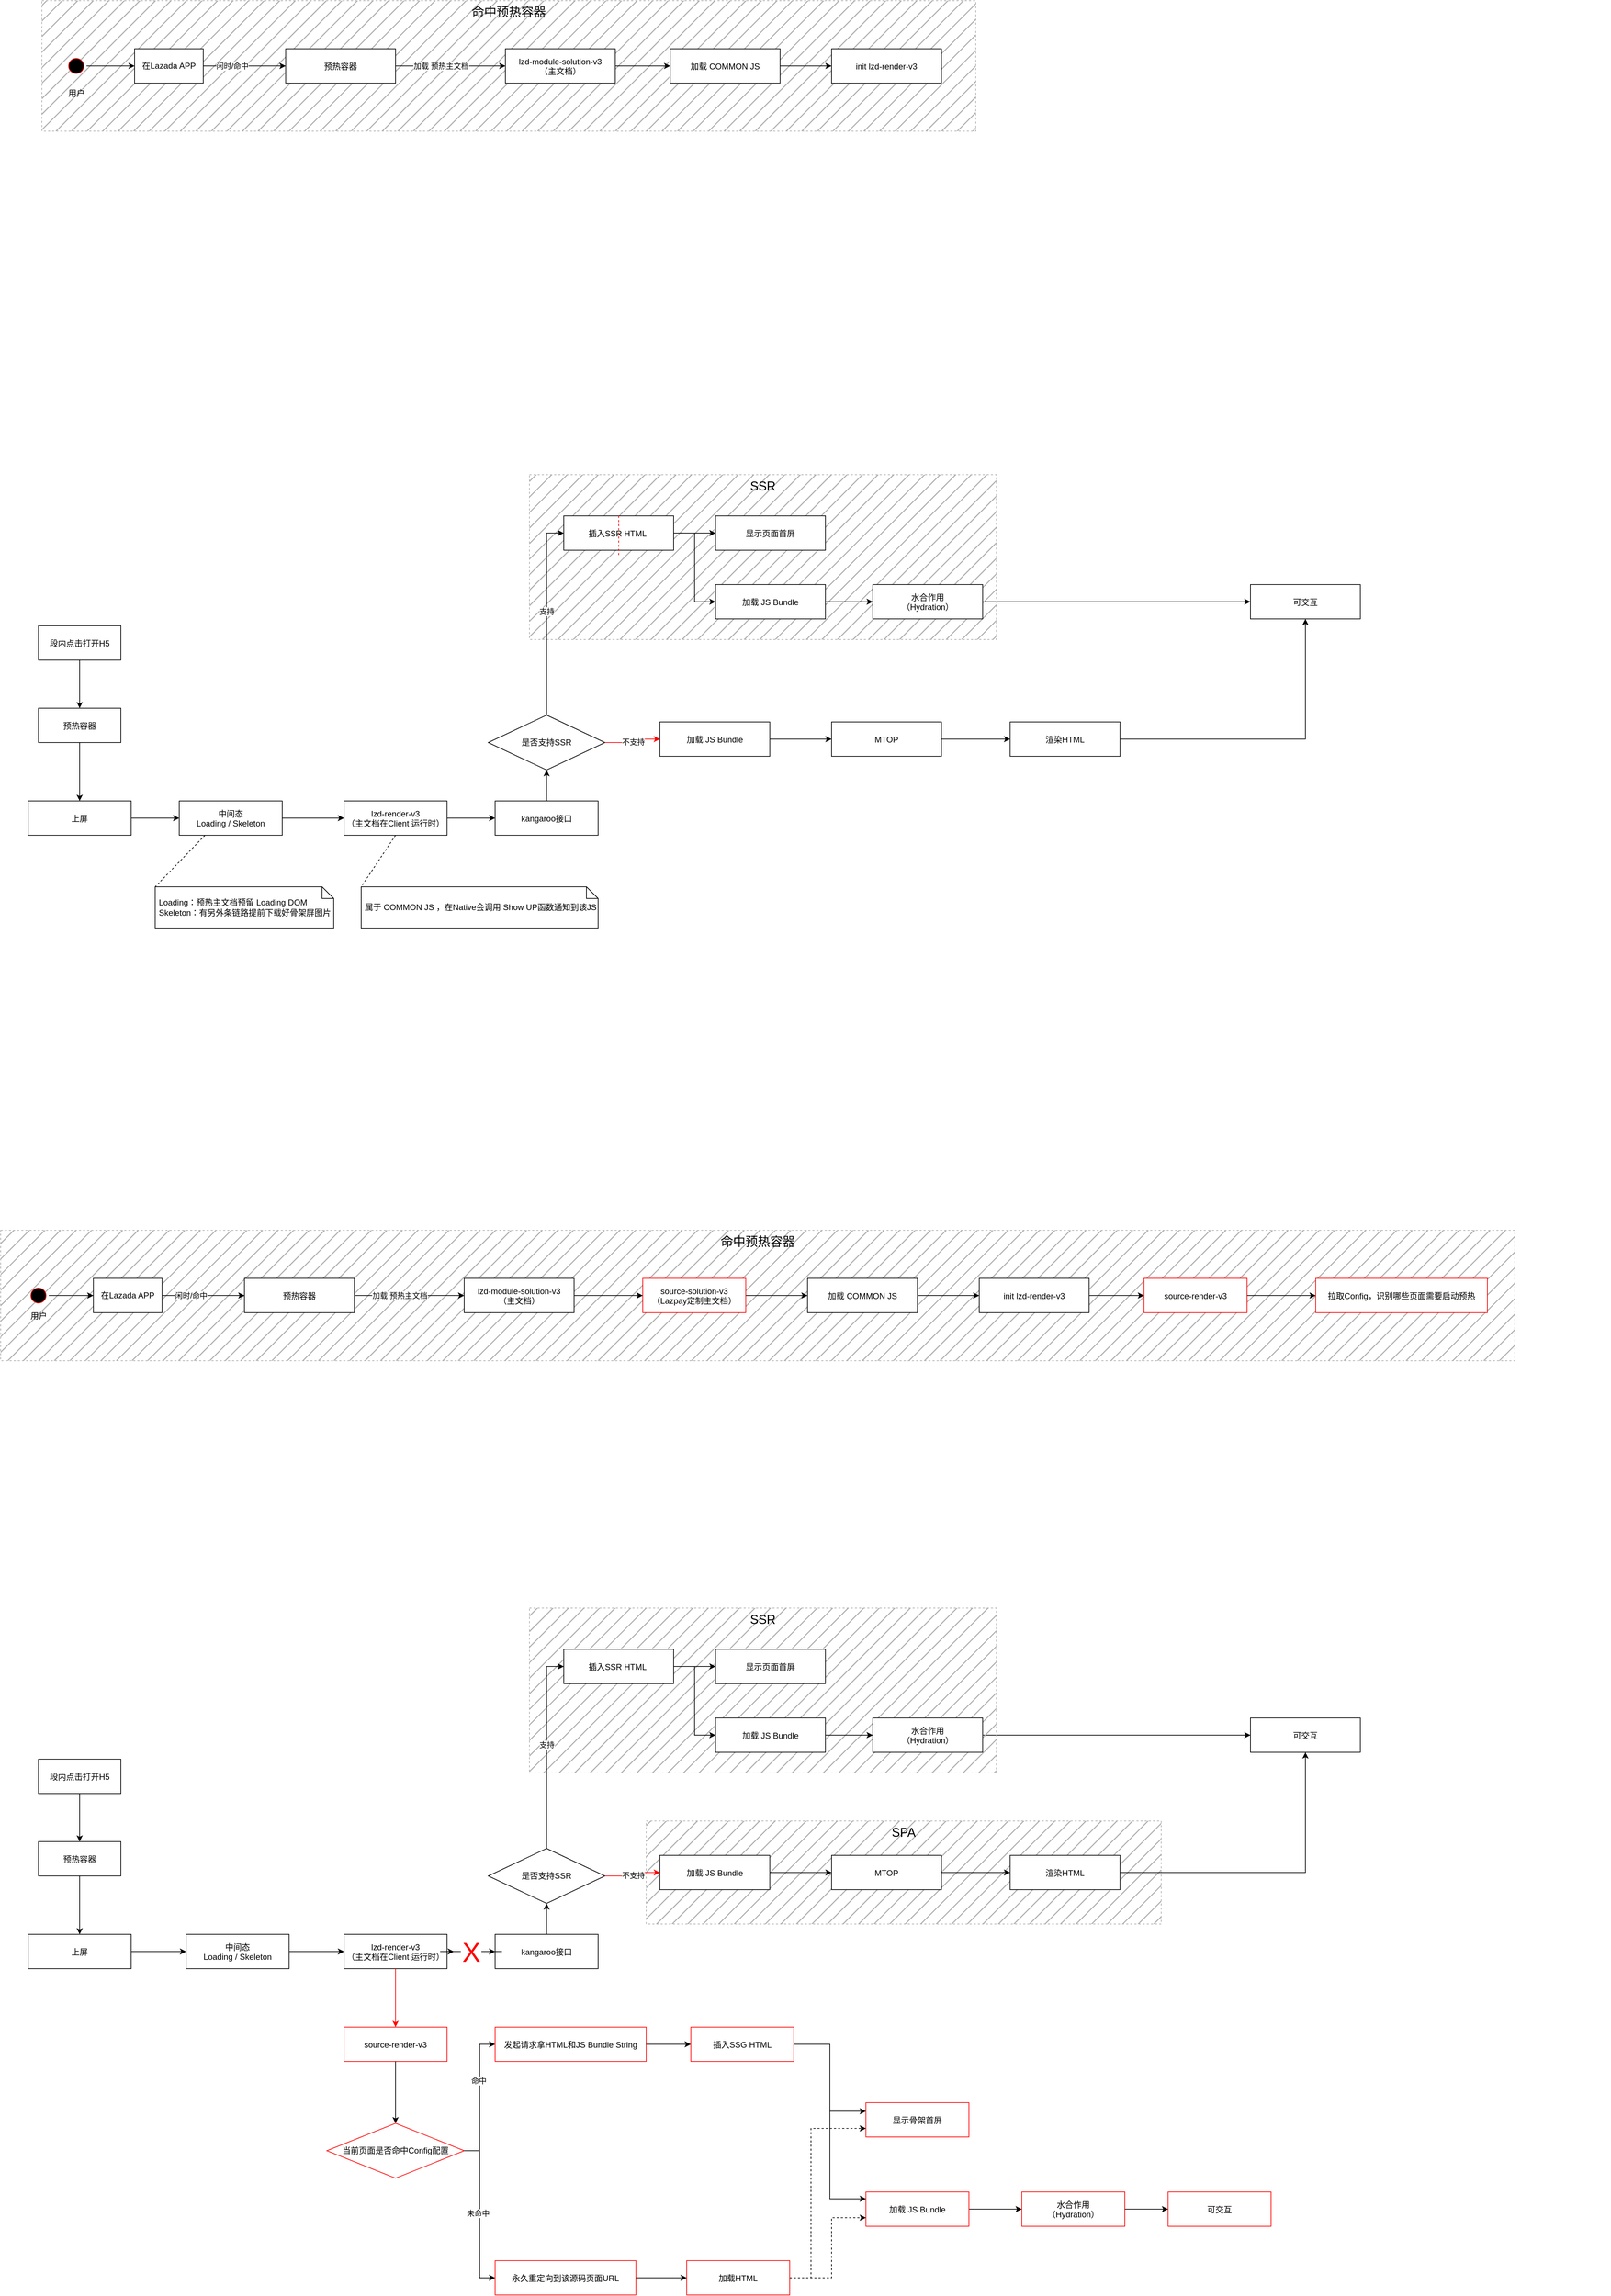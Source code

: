 <mxfile version="22.1.13" type="github">
  <diagram name="第 1 页" id="JUm2Xl7rqo4nJ8CD2gHi">
    <mxGraphModel dx="3217" dy="2494" grid="1" gridSize="10" guides="1" tooltips="1" connect="1" arrows="1" fold="1" page="1" pageScale="1" pageWidth="827" pageHeight="1169" math="0" shadow="0">
      <root>
        <mxCell id="0" />
        <mxCell id="1" parent="0" />
        <mxCell id="JyOi5-ntiIOUUZGGrdAY-184" value="" style="group" vertex="1" connectable="0" parent="1">
          <mxGeometry x="-620" y="-180" width="2304" height="720" as="geometry" />
        </mxCell>
        <mxCell id="JyOi5-ntiIOUUZGGrdAY-145" value="lzd-render-v3&#xa;（主文档在Client 运行时）" style="" vertex="1" parent="JyOi5-ntiIOUUZGGrdAY-184">
          <mxGeometry x="460" y="405" width="150" height="50" as="geometry" />
        </mxCell>
        <mxCell id="JyOi5-ntiIOUUZGGrdAY-147" value="段内点击打开H5" style="" vertex="1" parent="JyOi5-ntiIOUUZGGrdAY-184">
          <mxGeometry x="15" y="150" width="120" height="50" as="geometry" />
        </mxCell>
        <mxCell id="JyOi5-ntiIOUUZGGrdAY-149" value="预热容器" style="" vertex="1" parent="JyOi5-ntiIOUUZGGrdAY-184">
          <mxGeometry x="15" y="270" width="120" height="50" as="geometry" />
        </mxCell>
        <mxCell id="JyOi5-ntiIOUUZGGrdAY-146" style="edgeStyle=orthogonalEdgeStyle;rounded=0;orthogonalLoop=1;jettySize=auto;html=1;entryX=0.5;entryY=0;entryDx=0;entryDy=0;" edge="1" parent="JyOi5-ntiIOUUZGGrdAY-184" source="JyOi5-ntiIOUUZGGrdAY-147" target="JyOi5-ntiIOUUZGGrdAY-149">
          <mxGeometry relative="1" as="geometry" />
        </mxCell>
        <mxCell id="JyOi5-ntiIOUUZGGrdAY-151" value="kangaroo接口" style="" vertex="1" parent="JyOi5-ntiIOUUZGGrdAY-184">
          <mxGeometry x="680" y="405" width="150" height="50" as="geometry" />
        </mxCell>
        <mxCell id="JyOi5-ntiIOUUZGGrdAY-144" style="edgeStyle=orthogonalEdgeStyle;rounded=0;orthogonalLoop=1;jettySize=auto;html=1;entryX=0;entryY=0.5;entryDx=0;entryDy=0;" edge="1" parent="JyOi5-ntiIOUUZGGrdAY-184" source="JyOi5-ntiIOUUZGGrdAY-145" target="JyOi5-ntiIOUUZGGrdAY-151">
          <mxGeometry relative="1" as="geometry" />
        </mxCell>
        <mxCell id="JyOi5-ntiIOUUZGGrdAY-150" style="edgeStyle=orthogonalEdgeStyle;rounded=0;orthogonalLoop=1;jettySize=auto;html=1;entryX=0.5;entryY=1;entryDx=0;entryDy=0;" edge="1" parent="JyOi5-ntiIOUUZGGrdAY-184" source="JyOi5-ntiIOUUZGGrdAY-151">
          <mxGeometry relative="1" as="geometry">
            <mxPoint x="755.0" y="360" as="targetPoint" />
          </mxGeometry>
        </mxCell>
        <mxCell id="JyOi5-ntiIOUUZGGrdAY-158" value="上屏" style="" vertex="1" parent="JyOi5-ntiIOUUZGGrdAY-184">
          <mxGeometry y="405" width="150" height="50" as="geometry" />
        </mxCell>
        <mxCell id="JyOi5-ntiIOUUZGGrdAY-148" style="edgeStyle=orthogonalEdgeStyle;rounded=0;orthogonalLoop=1;jettySize=auto;html=1;entryX=0.5;entryY=0;entryDx=0;entryDy=0;" edge="1" parent="JyOi5-ntiIOUUZGGrdAY-184" source="JyOi5-ntiIOUUZGGrdAY-149" target="JyOi5-ntiIOUUZGGrdAY-158">
          <mxGeometry relative="1" as="geometry" />
        </mxCell>
        <mxCell id="JyOi5-ntiIOUUZGGrdAY-159" value="" style="group" vertex="1" connectable="0" parent="JyOi5-ntiIOUUZGGrdAY-184">
          <mxGeometry x="120" y="290" width="290" height="165" as="geometry" />
        </mxCell>
        <mxCell id="JyOi5-ntiIOUUZGGrdAY-160" value="中间态&#xa;Loading / Skeleton" style="" vertex="1" parent="JyOi5-ntiIOUUZGGrdAY-159">
          <mxGeometry x="100" y="115" width="150" height="50" as="geometry" />
        </mxCell>
        <mxCell id="JyOi5-ntiIOUUZGGrdAY-157" style="edgeStyle=orthogonalEdgeStyle;rounded=0;orthogonalLoop=1;jettySize=auto;html=1;entryX=0;entryY=0.5;entryDx=0;entryDy=0;" edge="1" parent="JyOi5-ntiIOUUZGGrdAY-184" source="JyOi5-ntiIOUUZGGrdAY-158" target="JyOi5-ntiIOUUZGGrdAY-160">
          <mxGeometry relative="1" as="geometry" />
        </mxCell>
        <mxCell id="JyOi5-ntiIOUUZGGrdAY-161" style="edgeStyle=orthogonalEdgeStyle;rounded=0;orthogonalLoop=1;jettySize=auto;html=1;entryX=0;entryY=0.5;entryDx=0;entryDy=0;" edge="1" parent="JyOi5-ntiIOUUZGGrdAY-184" source="JyOi5-ntiIOUUZGGrdAY-160" target="JyOi5-ntiIOUUZGGrdAY-145">
          <mxGeometry relative="1" as="geometry" />
        </mxCell>
        <mxCell id="JyOi5-ntiIOUUZGGrdAY-162" value=" 属于 COMMON JS ，在Native会调用 Show UP函数通知到该JS" style="shape=note;whiteSpace=wrap;size=17;align=left;" vertex="1" parent="JyOi5-ntiIOUUZGGrdAY-184">
          <mxGeometry x="485" y="530" width="345" height="60" as="geometry" />
        </mxCell>
        <mxCell id="JyOi5-ntiIOUUZGGrdAY-163" value="" style="endArrow=none;strokeColor=#000000;endFill=0;rounded=0;dashed=1;exitX=0.5;exitY=1;exitDx=0;exitDy=0;entryX=0;entryY=0;entryDx=0;entryDy=0;entryPerimeter=0;" edge="1" parent="JyOi5-ntiIOUUZGGrdAY-184" source="JyOi5-ntiIOUUZGGrdAY-145" target="JyOi5-ntiIOUUZGGrdAY-162">
          <mxGeometry relative="1" as="geometry">
            <mxPoint x="743" y="150" as="sourcePoint" />
            <mxPoint x="825" y="-80" as="targetPoint" />
          </mxGeometry>
        </mxCell>
        <mxCell id="JyOi5-ntiIOUUZGGrdAY-182" value=" Loading：预热主文档预留 Loading DOM&#xa; Skeleton：有另外条链路提前下载好骨架屏图片" style="shape=note;whiteSpace=wrap;size=17;align=left;" vertex="1" parent="JyOi5-ntiIOUUZGGrdAY-184">
          <mxGeometry x="185" y="530" width="260" height="60" as="geometry" />
        </mxCell>
        <mxCell id="JyOi5-ntiIOUUZGGrdAY-183" value="" style="endArrow=none;strokeColor=#000000;endFill=0;rounded=0;dashed=1;exitX=0.25;exitY=1;exitDx=0;exitDy=0;entryX=0;entryY=0;entryDx=0;entryDy=0;entryPerimeter=0;" edge="1" parent="JyOi5-ntiIOUUZGGrdAY-184" source="JyOi5-ntiIOUUZGGrdAY-160" target="JyOi5-ntiIOUUZGGrdAY-182">
          <mxGeometry relative="1" as="geometry">
            <mxPoint x="266" y="455" as="sourcePoint" />
            <mxPoint x="240" y="530" as="targetPoint" />
          </mxGeometry>
        </mxCell>
        <mxCell id="JyOi5-ntiIOUUZGGrdAY-210" value="" style="group" vertex="1" connectable="0" parent="1">
          <mxGeometry x="-600" y="-940" width="1360" height="190" as="geometry" />
        </mxCell>
        <mxCell id="JyOi5-ntiIOUUZGGrdAY-136" value="&lt;span style=&quot;font-size: 18px;&quot;&gt;命中预热容器&lt;/span&gt;" style="rounded=0;whiteSpace=wrap;html=1;fillColor=#b0b0b0;dashed=1;fillStyle=hatch;verticalAlign=top;strokeColor=#b0b0b0;" vertex="1" parent="JyOi5-ntiIOUUZGGrdAY-210">
          <mxGeometry width="1360" height="190" as="geometry" />
        </mxCell>
        <mxCell id="JyOi5-ntiIOUUZGGrdAY-78" value="在Lazada APP" style="shape=note;whiteSpace=wrap;size=0;" vertex="1" parent="JyOi5-ntiIOUUZGGrdAY-210">
          <mxGeometry x="135" y="70" width="100" height="50" as="geometry" />
        </mxCell>
        <mxCell id="JyOi5-ntiIOUUZGGrdAY-59" value="lzd-module-solution-v3&#xa;（主文档）" style="" vertex="1" parent="JyOi5-ntiIOUUZGGrdAY-210">
          <mxGeometry x="675" y="70" width="160" height="50" as="geometry" />
        </mxCell>
        <mxCell id="JyOi5-ntiIOUUZGGrdAY-86" value="预热容器" style="" vertex="1" parent="JyOi5-ntiIOUUZGGrdAY-210">
          <mxGeometry x="355" y="70" width="160" height="50" as="geometry" />
        </mxCell>
        <mxCell id="JyOi5-ntiIOUUZGGrdAY-138" value="" style="group" vertex="1" connectable="0" parent="JyOi5-ntiIOUUZGGrdAY-210">
          <mxGeometry x="25" y="80" width="50" height="70" as="geometry" />
        </mxCell>
        <mxCell id="JyOi5-ntiIOUUZGGrdAY-61" value="s" style="ellipse;shape=startState;fillColor=#000000;strokeColor=#ff0000;" vertex="1" parent="JyOi5-ntiIOUUZGGrdAY-138">
          <mxGeometry x="10" width="30" height="30" as="geometry" />
        </mxCell>
        <mxCell id="JyOi5-ntiIOUUZGGrdAY-137" value="用户" style="text;html=1;align=center;verticalAlign=middle;resizable=0;points=[];autosize=1;strokeColor=none;fillColor=none;" vertex="1" parent="JyOi5-ntiIOUUZGGrdAY-138">
          <mxGeometry y="40" width="50" height="30" as="geometry" />
        </mxCell>
        <mxCell id="JyOi5-ntiIOUUZGGrdAY-88" value="加载 COMMON JS" style="" vertex="1" parent="JyOi5-ntiIOUUZGGrdAY-210">
          <mxGeometry x="915" y="70" width="160" height="50" as="geometry" />
        </mxCell>
        <mxCell id="JyOi5-ntiIOUUZGGrdAY-208" value="init lzd-render-v3" style="" vertex="1" parent="JyOi5-ntiIOUUZGGrdAY-210">
          <mxGeometry x="1150" y="70" width="160" height="50" as="geometry" />
        </mxCell>
        <mxCell id="JyOi5-ntiIOUUZGGrdAY-82" style="edgeStyle=orthogonalEdgeStyle;rounded=0;orthogonalLoop=1;jettySize=auto;html=1;entryX=0;entryY=0.5;entryDx=0;entryDy=0;" edge="1" parent="JyOi5-ntiIOUUZGGrdAY-210" source="JyOi5-ntiIOUUZGGrdAY-78" target="JyOi5-ntiIOUUZGGrdAY-86">
          <mxGeometry relative="1" as="geometry">
            <mxPoint x="-845" y="-675" as="targetPoint" />
          </mxGeometry>
        </mxCell>
        <mxCell id="JyOi5-ntiIOUUZGGrdAY-87" value="闲时/命中" style="edgeLabel;html=1;align=center;verticalAlign=middle;resizable=0;points=[];" vertex="1" connectable="0" parent="JyOi5-ntiIOUUZGGrdAY-82">
          <mxGeometry x="-0.3" y="4" relative="1" as="geometry">
            <mxPoint y="4" as="offset" />
          </mxGeometry>
        </mxCell>
        <mxCell id="JyOi5-ntiIOUUZGGrdAY-84" style="edgeStyle=orthogonalEdgeStyle;rounded=0;orthogonalLoop=1;jettySize=auto;html=1;entryX=0;entryY=0.5;entryDx=0;entryDy=0;exitX=1;exitY=0.5;exitDx=0;exitDy=0;" edge="1" parent="JyOi5-ntiIOUUZGGrdAY-210" source="JyOi5-ntiIOUUZGGrdAY-86" target="JyOi5-ntiIOUUZGGrdAY-59">
          <mxGeometry relative="1" as="geometry">
            <mxPoint x="-695" y="-675" as="sourcePoint" />
          </mxGeometry>
        </mxCell>
        <mxCell id="JyOi5-ntiIOUUZGGrdAY-85" value="加载 预热主文档" style="edgeLabel;html=1;align=center;verticalAlign=middle;resizable=0;points=[];" vertex="1" connectable="0" parent="JyOi5-ntiIOUUZGGrdAY-84">
          <mxGeometry x="-0.175" relative="1" as="geometry">
            <mxPoint as="offset" />
          </mxGeometry>
        </mxCell>
        <mxCell id="JyOi5-ntiIOUUZGGrdAY-81" style="edgeStyle=orthogonalEdgeStyle;rounded=0;orthogonalLoop=1;jettySize=auto;html=1;entryX=0;entryY=0.5;entryDx=0;entryDy=0;entryPerimeter=0;" edge="1" parent="JyOi5-ntiIOUUZGGrdAY-210" source="JyOi5-ntiIOUUZGGrdAY-61" target="JyOi5-ntiIOUUZGGrdAY-78">
          <mxGeometry relative="1" as="geometry" />
        </mxCell>
        <mxCell id="JyOi5-ntiIOUUZGGrdAY-89" style="edgeStyle=orthogonalEdgeStyle;rounded=0;orthogonalLoop=1;jettySize=auto;html=1;" edge="1" parent="JyOi5-ntiIOUUZGGrdAY-210" source="JyOi5-ntiIOUUZGGrdAY-59" target="JyOi5-ntiIOUUZGGrdAY-88">
          <mxGeometry relative="1" as="geometry" />
        </mxCell>
        <mxCell id="JyOi5-ntiIOUUZGGrdAY-209" style="edgeStyle=orthogonalEdgeStyle;rounded=0;orthogonalLoop=1;jettySize=auto;html=1;entryX=0;entryY=0.5;entryDx=0;entryDy=0;" edge="1" parent="JyOi5-ntiIOUUZGGrdAY-210" source="JyOi5-ntiIOUUZGGrdAY-88" target="JyOi5-ntiIOUUZGGrdAY-208">
          <mxGeometry relative="1" as="geometry" />
        </mxCell>
        <mxCell id="JyOi5-ntiIOUUZGGrdAY-270" value="" style="group" vertex="1" connectable="0" parent="1">
          <mxGeometry x="50" y="-250" width="1270" height="430" as="geometry" />
        </mxCell>
        <mxCell id="JyOi5-ntiIOUUZGGrdAY-271" value="是否支持SSR" style="rhombus;whiteSpace=wrap;html=1;" vertex="1" parent="JyOi5-ntiIOUUZGGrdAY-270">
          <mxGeometry y="350" width="170" height="80" as="geometry" />
        </mxCell>
        <mxCell id="JyOi5-ntiIOUUZGGrdAY-272" value="可交互" style="" vertex="1" parent="JyOi5-ntiIOUUZGGrdAY-270">
          <mxGeometry x="1110" y="160" width="160" height="50" as="geometry" />
        </mxCell>
        <mxCell id="JyOi5-ntiIOUUZGGrdAY-273" style="edgeStyle=orthogonalEdgeStyle;rounded=0;orthogonalLoop=1;jettySize=auto;html=1;entryX=0;entryY=0.5;entryDx=0;entryDy=0;" edge="1" parent="JyOi5-ntiIOUUZGGrdAY-270" source="JyOi5-ntiIOUUZGGrdAY-287" target="JyOi5-ntiIOUUZGGrdAY-272">
          <mxGeometry relative="1" as="geometry" />
        </mxCell>
        <mxCell id="JyOi5-ntiIOUUZGGrdAY-274" value="加载 JS Bundle" style="" vertex="1" parent="JyOi5-ntiIOUUZGGrdAY-270">
          <mxGeometry x="250" y="360" width="160" height="50" as="geometry" />
        </mxCell>
        <mxCell id="JyOi5-ntiIOUUZGGrdAY-275" style="edgeStyle=orthogonalEdgeStyle;rounded=0;orthogonalLoop=1;jettySize=auto;html=1;entryX=0;entryY=0.5;entryDx=0;entryDy=0;strokeColor=#ff0000;" edge="1" parent="JyOi5-ntiIOUUZGGrdAY-270" source="JyOi5-ntiIOUUZGGrdAY-271" target="JyOi5-ntiIOUUZGGrdAY-274">
          <mxGeometry relative="1" as="geometry" />
        </mxCell>
        <mxCell id="JyOi5-ntiIOUUZGGrdAY-276" value="不支持" style="edgeLabel;html=1;align=center;verticalAlign=middle;resizable=0;points=[];" vertex="1" connectable="0" parent="JyOi5-ntiIOUUZGGrdAY-275">
          <mxGeometry x="-0.006" y="-1" relative="1" as="geometry">
            <mxPoint y="1" as="offset" />
          </mxGeometry>
        </mxCell>
        <mxCell id="JyOi5-ntiIOUUZGGrdAY-277" value="MTOP" style="" vertex="1" parent="JyOi5-ntiIOUUZGGrdAY-270">
          <mxGeometry x="500" y="360" width="160" height="50" as="geometry" />
        </mxCell>
        <mxCell id="JyOi5-ntiIOUUZGGrdAY-278" style="edgeStyle=orthogonalEdgeStyle;rounded=0;orthogonalLoop=1;jettySize=auto;html=1;entryX=0.5;entryY=1;entryDx=0;entryDy=0;" edge="1" parent="JyOi5-ntiIOUUZGGrdAY-270" source="JyOi5-ntiIOUUZGGrdAY-279" target="JyOi5-ntiIOUUZGGrdAY-272">
          <mxGeometry relative="1" as="geometry" />
        </mxCell>
        <mxCell id="JyOi5-ntiIOUUZGGrdAY-279" value="渲染HTML" style="" vertex="1" parent="JyOi5-ntiIOUUZGGrdAY-270">
          <mxGeometry x="760" y="360" width="160" height="50" as="geometry" />
        </mxCell>
        <mxCell id="JyOi5-ntiIOUUZGGrdAY-280" style="edgeStyle=orthogonalEdgeStyle;rounded=0;orthogonalLoop=1;jettySize=auto;html=1;entryX=0;entryY=0.5;entryDx=0;entryDy=0;" edge="1" parent="JyOi5-ntiIOUUZGGrdAY-270" source="JyOi5-ntiIOUUZGGrdAY-274" target="JyOi5-ntiIOUUZGGrdAY-277">
          <mxGeometry relative="1" as="geometry" />
        </mxCell>
        <mxCell id="JyOi5-ntiIOUUZGGrdAY-281" style="edgeStyle=orthogonalEdgeStyle;rounded=0;orthogonalLoop=1;jettySize=auto;html=1;" edge="1" parent="JyOi5-ntiIOUUZGGrdAY-270" source="JyOi5-ntiIOUUZGGrdAY-277" target="JyOi5-ntiIOUUZGGrdAY-279">
          <mxGeometry relative="1" as="geometry" />
        </mxCell>
        <mxCell id="JyOi5-ntiIOUUZGGrdAY-282" value="&lt;font style=&quot;font-size: 18px;&quot;&gt;SSR&lt;/font&gt;" style="rounded=0;whiteSpace=wrap;html=1;fillColor=#b0b0b0;dashed=1;fillStyle=hatch;verticalAlign=top;strokeColor=#b0b0b0;" vertex="1" parent="JyOi5-ntiIOUUZGGrdAY-270">
          <mxGeometry x="60" width="680" height="240" as="geometry" />
        </mxCell>
        <mxCell id="JyOi5-ntiIOUUZGGrdAY-283" value="插入SSR HTML " style="" vertex="1" parent="JyOi5-ntiIOUUZGGrdAY-270">
          <mxGeometry x="110" y="60" width="160" height="50" as="geometry" />
        </mxCell>
        <mxCell id="JyOi5-ntiIOUUZGGrdAY-284" style="edgeStyle=orthogonalEdgeStyle;rounded=0;orthogonalLoop=1;jettySize=auto;html=1;entryX=0;entryY=0.5;entryDx=0;entryDy=0;" edge="1" parent="JyOi5-ntiIOUUZGGrdAY-270" source="JyOi5-ntiIOUUZGGrdAY-271" target="JyOi5-ntiIOUUZGGrdAY-283">
          <mxGeometry relative="1" as="geometry" />
        </mxCell>
        <mxCell id="JyOi5-ntiIOUUZGGrdAY-285" value="支持" style="edgeLabel;html=1;align=center;verticalAlign=middle;resizable=0;points=[];" vertex="1" connectable="0" parent="JyOi5-ntiIOUUZGGrdAY-284">
          <mxGeometry x="0.047" relative="1" as="geometry">
            <mxPoint y="1" as="offset" />
          </mxGeometry>
        </mxCell>
        <mxCell id="JyOi5-ntiIOUUZGGrdAY-286" value="加载 JS Bundle" style="" vertex="1" parent="JyOi5-ntiIOUUZGGrdAY-270">
          <mxGeometry x="331" y="160" width="160" height="50" as="geometry" />
        </mxCell>
        <mxCell id="JyOi5-ntiIOUUZGGrdAY-287" value="水合作用&#xa;（Hydration）" style="" vertex="1" parent="JyOi5-ntiIOUUZGGrdAY-270">
          <mxGeometry x="560" y="160" width="160" height="50" as="geometry" />
        </mxCell>
        <mxCell id="JyOi5-ntiIOUUZGGrdAY-288" style="edgeStyle=orthogonalEdgeStyle;rounded=0;orthogonalLoop=1;jettySize=auto;html=1;entryX=0;entryY=0.5;entryDx=0;entryDy=0;" edge="1" parent="JyOi5-ntiIOUUZGGrdAY-270" source="JyOi5-ntiIOUUZGGrdAY-283" target="JyOi5-ntiIOUUZGGrdAY-286">
          <mxGeometry relative="1" as="geometry" />
        </mxCell>
        <mxCell id="JyOi5-ntiIOUUZGGrdAY-289" value="" style="endArrow=none;strokeColor=#FF0000;endFill=0;rounded=0;dashed=1;exitX=0.5;exitY=0;exitDx=0;exitDy=0;entryX=0.5;entryY=1;entryDx=0;entryDy=0;entryPerimeter=0;" edge="1" parent="JyOi5-ntiIOUUZGGrdAY-270" source="JyOi5-ntiIOUUZGGrdAY-283">
          <mxGeometry relative="1" as="geometry">
            <mxPoint x="1107" y="1480" as="sourcePoint" />
            <mxPoint x="190" y="120" as="targetPoint" />
          </mxGeometry>
        </mxCell>
        <mxCell id="JyOi5-ntiIOUUZGGrdAY-290" style="edgeStyle=orthogonalEdgeStyle;rounded=0;orthogonalLoop=1;jettySize=auto;html=1;entryX=0;entryY=0.5;entryDx=0;entryDy=0;" edge="1" parent="JyOi5-ntiIOUUZGGrdAY-270" source="JyOi5-ntiIOUUZGGrdAY-286" target="JyOi5-ntiIOUUZGGrdAY-287">
          <mxGeometry relative="1" as="geometry" />
        </mxCell>
        <mxCell id="JyOi5-ntiIOUUZGGrdAY-291" value="显示页面首屏" style="" vertex="1" parent="JyOi5-ntiIOUUZGGrdAY-270">
          <mxGeometry x="331" y="60" width="160" height="50" as="geometry" />
        </mxCell>
        <mxCell id="JyOi5-ntiIOUUZGGrdAY-292" style="edgeStyle=orthogonalEdgeStyle;rounded=0;orthogonalLoop=1;jettySize=auto;html=1;entryX=0;entryY=0.5;entryDx=0;entryDy=0;" edge="1" parent="JyOi5-ntiIOUUZGGrdAY-270" source="JyOi5-ntiIOUUZGGrdAY-283" target="JyOi5-ntiIOUUZGGrdAY-291">
          <mxGeometry relative="1" as="geometry" />
        </mxCell>
        <mxCell id="JyOi5-ntiIOUUZGGrdAY-294" value="" style="group" vertex="1" connectable="0" parent="1">
          <mxGeometry x="-620" y="1400" width="1940" height="940" as="geometry" />
        </mxCell>
        <mxCell id="JyOi5-ntiIOUUZGGrdAY-60" value="lzd-render-v3&#xa;（主文档在Client 运行时）" style="" vertex="1" parent="JyOi5-ntiIOUUZGGrdAY-294">
          <mxGeometry x="460" y="475" width="150" height="50" as="geometry" />
        </mxCell>
        <mxCell id="JyOi5-ntiIOUUZGGrdAY-90" value="段内点击打开H5" style="" vertex="1" parent="JyOi5-ntiIOUUZGGrdAY-294">
          <mxGeometry x="15" y="220" width="120" height="50" as="geometry" />
        </mxCell>
        <mxCell id="JyOi5-ntiIOUUZGGrdAY-91" value="预热容器" style="" vertex="1" parent="JyOi5-ntiIOUUZGGrdAY-294">
          <mxGeometry x="15" y="340" width="120" height="50" as="geometry" />
        </mxCell>
        <mxCell id="JyOi5-ntiIOUUZGGrdAY-92" style="edgeStyle=orthogonalEdgeStyle;rounded=0;orthogonalLoop=1;jettySize=auto;html=1;entryX=0.5;entryY=0;entryDx=0;entryDy=0;" edge="1" parent="JyOi5-ntiIOUUZGGrdAY-294" source="JyOi5-ntiIOUUZGGrdAY-90" target="JyOi5-ntiIOUUZGGrdAY-91">
          <mxGeometry relative="1" as="geometry" />
        </mxCell>
        <mxCell id="JyOi5-ntiIOUUZGGrdAY-95" value="kangaroo接口" style="" vertex="1" parent="JyOi5-ntiIOUUZGGrdAY-294">
          <mxGeometry x="680" y="475" width="150" height="50" as="geometry" />
        </mxCell>
        <mxCell id="JyOi5-ntiIOUUZGGrdAY-127" value="上屏" style="" vertex="1" parent="JyOi5-ntiIOUUZGGrdAY-294">
          <mxGeometry y="475" width="150" height="50" as="geometry" />
        </mxCell>
        <mxCell id="JyOi5-ntiIOUUZGGrdAY-129" style="edgeStyle=orthogonalEdgeStyle;rounded=0;orthogonalLoop=1;jettySize=auto;html=1;entryX=0.5;entryY=0;entryDx=0;entryDy=0;" edge="1" parent="JyOi5-ntiIOUUZGGrdAY-294" source="JyOi5-ntiIOUUZGGrdAY-91" target="JyOi5-ntiIOUUZGGrdAY-127">
          <mxGeometry relative="1" as="geometry" />
        </mxCell>
        <mxCell id="JyOi5-ntiIOUUZGGrdAY-131" style="edgeStyle=orthogonalEdgeStyle;rounded=0;orthogonalLoop=1;jettySize=auto;html=1;entryX=0;entryY=0.5;entryDx=0;entryDy=0;" edge="1" parent="JyOi5-ntiIOUUZGGrdAY-294" source="JyOi5-ntiIOUUZGGrdAY-93" target="JyOi5-ntiIOUUZGGrdAY-60">
          <mxGeometry relative="1" as="geometry" />
        </mxCell>
        <mxCell id="JyOi5-ntiIOUUZGGrdAY-193" value="source-render-v3" style="strokeColor=#ff0000;" vertex="1" parent="JyOi5-ntiIOUUZGGrdAY-294">
          <mxGeometry x="460" y="610" width="150" height="50" as="geometry" />
        </mxCell>
        <mxCell id="JyOi5-ntiIOUUZGGrdAY-194" style="edgeStyle=orthogonalEdgeStyle;rounded=0;orthogonalLoop=1;jettySize=auto;html=1;entryX=0.5;entryY=0;entryDx=0;entryDy=0;exitX=0.5;exitY=1;exitDx=0;exitDy=0;strokeColor=#ff0000;" edge="1" parent="JyOi5-ntiIOUUZGGrdAY-294" source="JyOi5-ntiIOUUZGGrdAY-60" target="JyOi5-ntiIOUUZGGrdAY-193">
          <mxGeometry relative="1" as="geometry" />
        </mxCell>
        <mxCell id="JyOi5-ntiIOUUZGGrdAY-93" value="中间态&#xa;Loading / Skeleton" style="" vertex="1" parent="JyOi5-ntiIOUUZGGrdAY-294">
          <mxGeometry x="230" y="475" width="150" height="50" as="geometry" />
        </mxCell>
        <mxCell id="JyOi5-ntiIOUUZGGrdAY-237" style="edgeStyle=orthogonalEdgeStyle;rounded=0;orthogonalLoop=1;jettySize=auto;html=1;entryX=0;entryY=0.5;entryDx=0;entryDy=0;" edge="1" parent="JyOi5-ntiIOUUZGGrdAY-294" source="JyOi5-ntiIOUUZGGrdAY-127" target="JyOi5-ntiIOUUZGGrdAY-93">
          <mxGeometry relative="1" as="geometry" />
        </mxCell>
        <mxCell id="JyOi5-ntiIOUUZGGrdAY-197" value="发起请求拿HTML和JS Bundle String" style="strokeColor=#ff0000;" vertex="1" parent="JyOi5-ntiIOUUZGGrdAY-294">
          <mxGeometry x="680" y="610" width="220" height="50" as="geometry" />
        </mxCell>
        <mxCell id="JyOi5-ntiIOUUZGGrdAY-206" style="edgeStyle=orthogonalEdgeStyle;rounded=0;orthogonalLoop=1;jettySize=auto;html=1;entryX=0;entryY=0.5;entryDx=0;entryDy=0;" edge="1" parent="JyOi5-ntiIOUUZGGrdAY-294" source="JyOi5-ntiIOUUZGGrdAY-198" target="JyOi5-ntiIOUUZGGrdAY-197">
          <mxGeometry relative="1" as="geometry" />
        </mxCell>
        <mxCell id="JyOi5-ntiIOUUZGGrdAY-207" value="命中" style="edgeLabel;html=1;align=center;verticalAlign=middle;resizable=0;points=[];" vertex="1" connectable="0" parent="JyOi5-ntiIOUUZGGrdAY-206">
          <mxGeometry x="0.251" y="2" relative="1" as="geometry">
            <mxPoint as="offset" />
          </mxGeometry>
        </mxCell>
        <mxCell id="JyOi5-ntiIOUUZGGrdAY-198" value="当前页面是否命中Config配置" style="rhombus;whiteSpace=wrap;html=1;strokeColor=#ff0000;" vertex="1" parent="JyOi5-ntiIOUUZGGrdAY-294">
          <mxGeometry x="435" y="750" width="200" height="80" as="geometry" />
        </mxCell>
        <mxCell id="JyOi5-ntiIOUUZGGrdAY-204" style="edgeStyle=orthogonalEdgeStyle;rounded=0;orthogonalLoop=1;jettySize=auto;html=1;entryX=0.5;entryY=0;entryDx=0;entryDy=0;" edge="1" parent="JyOi5-ntiIOUUZGGrdAY-294" source="JyOi5-ntiIOUUZGGrdAY-193" target="JyOi5-ntiIOUUZGGrdAY-198">
          <mxGeometry relative="1" as="geometry" />
        </mxCell>
        <mxCell id="JyOi5-ntiIOUUZGGrdAY-238" value="" style="edgeStyle=orthogonalEdgeStyle;rounded=0;orthogonalLoop=1;jettySize=auto;html=1;entryX=0;entryY=0.5;entryDx=0;entryDy=0;" edge="1" parent="JyOi5-ntiIOUUZGGrdAY-294" source="JyOi5-ntiIOUUZGGrdAY-60" target="JyOi5-ntiIOUUZGGrdAY-203">
          <mxGeometry relative="1" as="geometry">
            <mxPoint x="610" y="500" as="sourcePoint" />
            <mxPoint x="680" y="500" as="targetPoint" />
          </mxGeometry>
        </mxCell>
        <mxCell id="JyOi5-ntiIOUUZGGrdAY-203" value="&lt;font color=&quot;#ff0000&quot; style=&quot;font-size: 40px;&quot;&gt;X&lt;/font&gt;" style="text;html=1;align=center;verticalAlign=middle;resizable=0;points=[];autosize=1;strokeColor=none;fillColor=none;fontSize=40;" vertex="1" parent="JyOi5-ntiIOUUZGGrdAY-294">
          <mxGeometry x="620" y="470" width="50" height="60" as="geometry" />
        </mxCell>
        <mxCell id="JyOi5-ntiIOUUZGGrdAY-132" style="edgeStyle=orthogonalEdgeStyle;rounded=0;orthogonalLoop=1;jettySize=auto;html=1;entryX=0;entryY=0.5;entryDx=0;entryDy=0;" edge="1" parent="JyOi5-ntiIOUUZGGrdAY-294" source="JyOi5-ntiIOUUZGGrdAY-203" target="JyOi5-ntiIOUUZGGrdAY-95">
          <mxGeometry relative="1" as="geometry" />
        </mxCell>
        <mxCell id="JyOi5-ntiIOUUZGGrdAY-247" value="水合作用&#xa;（Hydration）" style="strokeColor=#ff0000;" vertex="1" parent="JyOi5-ntiIOUUZGGrdAY-294">
          <mxGeometry x="1447" y="850" width="150" height="50" as="geometry" />
        </mxCell>
        <mxCell id="JyOi5-ntiIOUUZGGrdAY-255" value="可交互" style="strokeColor=#ff0000;" vertex="1" parent="JyOi5-ntiIOUUZGGrdAY-294">
          <mxGeometry x="1660" y="850" width="150" height="50" as="geometry" />
        </mxCell>
        <mxCell id="JyOi5-ntiIOUUZGGrdAY-256" style="edgeStyle=orthogonalEdgeStyle;rounded=0;orthogonalLoop=1;jettySize=auto;html=1;entryX=0;entryY=0.5;entryDx=0;entryDy=0;" edge="1" parent="JyOi5-ntiIOUUZGGrdAY-294" source="JyOi5-ntiIOUUZGGrdAY-247" target="JyOi5-ntiIOUUZGGrdAY-255">
          <mxGeometry relative="1" as="geometry" />
        </mxCell>
        <mxCell id="JyOi5-ntiIOUUZGGrdAY-257" value="插入SSG HTML" style="strokeColor=#ff0000;" vertex="1" parent="JyOi5-ntiIOUUZGGrdAY-294">
          <mxGeometry x="965" y="610" width="150" height="50" as="geometry" />
        </mxCell>
        <mxCell id="JyOi5-ntiIOUUZGGrdAY-258" style="edgeStyle=orthogonalEdgeStyle;rounded=0;orthogonalLoop=1;jettySize=auto;html=1;entryX=0;entryY=0.5;entryDx=0;entryDy=0;" edge="1" parent="JyOi5-ntiIOUUZGGrdAY-294" source="JyOi5-ntiIOUUZGGrdAY-197" target="JyOi5-ntiIOUUZGGrdAY-257">
          <mxGeometry relative="1" as="geometry" />
        </mxCell>
        <mxCell id="JyOi5-ntiIOUUZGGrdAY-259" value="显示骨架首屏" style="strokeColor=#ff0000;" vertex="1" parent="JyOi5-ntiIOUUZGGrdAY-294">
          <mxGeometry x="1220" y="720" width="150" height="50" as="geometry" />
        </mxCell>
        <mxCell id="JyOi5-ntiIOUUZGGrdAY-260" style="edgeStyle=orthogonalEdgeStyle;rounded=0;orthogonalLoop=1;jettySize=auto;html=1;entryX=0;entryY=0.25;entryDx=0;entryDy=0;" edge="1" parent="JyOi5-ntiIOUUZGGrdAY-294" source="JyOi5-ntiIOUUZGGrdAY-257" target="JyOi5-ntiIOUUZGGrdAY-259">
          <mxGeometry relative="1" as="geometry" />
        </mxCell>
        <mxCell id="JyOi5-ntiIOUUZGGrdAY-263" style="edgeStyle=orthogonalEdgeStyle;rounded=0;orthogonalLoop=1;jettySize=auto;html=1;entryX=0;entryY=0.5;entryDx=0;entryDy=0;" edge="1" parent="JyOi5-ntiIOUUZGGrdAY-294" source="JyOi5-ntiIOUUZGGrdAY-261" target="JyOi5-ntiIOUUZGGrdAY-247">
          <mxGeometry relative="1" as="geometry" />
        </mxCell>
        <mxCell id="JyOi5-ntiIOUUZGGrdAY-261" value="加载 JS Bundle" style="strokeColor=#ff0000;" vertex="1" parent="JyOi5-ntiIOUUZGGrdAY-294">
          <mxGeometry x="1220" y="850" width="150" height="50" as="geometry" />
        </mxCell>
        <mxCell id="JyOi5-ntiIOUUZGGrdAY-262" style="edgeStyle=orthogonalEdgeStyle;rounded=0;orthogonalLoop=1;jettySize=auto;html=1;entryX=0;entryY=0.2;entryDx=0;entryDy=0;entryPerimeter=0;" edge="1" parent="JyOi5-ntiIOUUZGGrdAY-294" source="JyOi5-ntiIOUUZGGrdAY-257" target="JyOi5-ntiIOUUZGGrdAY-261">
          <mxGeometry relative="1" as="geometry" />
        </mxCell>
        <mxCell id="JyOi5-ntiIOUUZGGrdAY-124" value="&lt;font style=&quot;font-size: 18px;&quot;&gt;SPA&lt;/font&gt;" style="rounded=0;whiteSpace=wrap;html=1;fillColor=#b0b0b0;dashed=1;fillStyle=hatch;verticalAlign=top;strokeColor=#b0b0b0;" vertex="1" parent="JyOi5-ntiIOUUZGGrdAY-294">
          <mxGeometry x="900" y="310" width="750" height="150" as="geometry" />
        </mxCell>
        <mxCell id="JyOi5-ntiIOUUZGGrdAY-269" value="" style="group" vertex="1" connectable="0" parent="JyOi5-ntiIOUUZGGrdAY-294">
          <mxGeometry x="670" width="1270" height="430" as="geometry" />
        </mxCell>
        <mxCell id="JyOi5-ntiIOUUZGGrdAY-103" value="是否支持SSR" style="rhombus;whiteSpace=wrap;html=1;" vertex="1" parent="JyOi5-ntiIOUUZGGrdAY-269">
          <mxGeometry y="350" width="170" height="80" as="geometry" />
        </mxCell>
        <mxCell id="JyOi5-ntiIOUUZGGrdAY-119" value="可交互" style="" vertex="1" parent="JyOi5-ntiIOUUZGGrdAY-269">
          <mxGeometry x="1110" y="160" width="160" height="50" as="geometry" />
        </mxCell>
        <mxCell id="JyOi5-ntiIOUUZGGrdAY-121" style="edgeStyle=orthogonalEdgeStyle;rounded=0;orthogonalLoop=1;jettySize=auto;html=1;entryX=0;entryY=0.5;entryDx=0;entryDy=0;" edge="1" parent="JyOi5-ntiIOUUZGGrdAY-269" source="JyOi5-ntiIOUUZGGrdAY-118" target="JyOi5-ntiIOUUZGGrdAY-119">
          <mxGeometry relative="1" as="geometry" />
        </mxCell>
        <mxCell id="JyOi5-ntiIOUUZGGrdAY-102" value="加载 JS Bundle" style="" vertex="1" parent="JyOi5-ntiIOUUZGGrdAY-269">
          <mxGeometry x="250" y="360" width="160" height="50" as="geometry" />
        </mxCell>
        <mxCell id="JyOi5-ntiIOUUZGGrdAY-108" style="edgeStyle=orthogonalEdgeStyle;rounded=0;orthogonalLoop=1;jettySize=auto;html=1;entryX=0;entryY=0.5;entryDx=0;entryDy=0;strokeColor=#ff0000;" edge="1" parent="JyOi5-ntiIOUUZGGrdAY-269" source="JyOi5-ntiIOUUZGGrdAY-103" target="JyOi5-ntiIOUUZGGrdAY-102">
          <mxGeometry relative="1" as="geometry" />
        </mxCell>
        <mxCell id="JyOi5-ntiIOUUZGGrdAY-110" value="不支持" style="edgeLabel;html=1;align=center;verticalAlign=middle;resizable=0;points=[];" vertex="1" connectable="0" parent="JyOi5-ntiIOUUZGGrdAY-108">
          <mxGeometry x="-0.006" y="-1" relative="1" as="geometry">
            <mxPoint y="1" as="offset" />
          </mxGeometry>
        </mxCell>
        <mxCell id="JyOi5-ntiIOUUZGGrdAY-111" value="MTOP" style="" vertex="1" parent="JyOi5-ntiIOUUZGGrdAY-269">
          <mxGeometry x="500" y="360" width="160" height="50" as="geometry" />
        </mxCell>
        <mxCell id="JyOi5-ntiIOUUZGGrdAY-266" style="edgeStyle=orthogonalEdgeStyle;rounded=0;orthogonalLoop=1;jettySize=auto;html=1;entryX=0.5;entryY=1;entryDx=0;entryDy=0;" edge="1" parent="JyOi5-ntiIOUUZGGrdAY-269" source="JyOi5-ntiIOUUZGGrdAY-122" target="JyOi5-ntiIOUUZGGrdAY-119">
          <mxGeometry relative="1" as="geometry" />
        </mxCell>
        <mxCell id="JyOi5-ntiIOUUZGGrdAY-122" value="渲染HTML" style="" vertex="1" parent="JyOi5-ntiIOUUZGGrdAY-269">
          <mxGeometry x="760" y="360" width="160" height="50" as="geometry" />
        </mxCell>
        <mxCell id="JyOi5-ntiIOUUZGGrdAY-112" style="edgeStyle=orthogonalEdgeStyle;rounded=0;orthogonalLoop=1;jettySize=auto;html=1;entryX=0;entryY=0.5;entryDx=0;entryDy=0;" edge="1" parent="JyOi5-ntiIOUUZGGrdAY-269" source="JyOi5-ntiIOUUZGGrdAY-102" target="JyOi5-ntiIOUUZGGrdAY-111">
          <mxGeometry relative="1" as="geometry" />
        </mxCell>
        <mxCell id="JyOi5-ntiIOUUZGGrdAY-123" style="edgeStyle=orthogonalEdgeStyle;rounded=0;orthogonalLoop=1;jettySize=auto;html=1;" edge="1" parent="JyOi5-ntiIOUUZGGrdAY-269" source="JyOi5-ntiIOUUZGGrdAY-111" target="JyOi5-ntiIOUUZGGrdAY-122">
          <mxGeometry relative="1" as="geometry" />
        </mxCell>
        <mxCell id="JyOi5-ntiIOUUZGGrdAY-125" value="&lt;font style=&quot;font-size: 18px;&quot;&gt;SSR&lt;/font&gt;" style="rounded=0;whiteSpace=wrap;html=1;fillColor=#b0b0b0;dashed=1;fillStyle=hatch;verticalAlign=top;strokeColor=#b0b0b0;" vertex="1" parent="JyOi5-ntiIOUUZGGrdAY-269">
          <mxGeometry x="60" width="680" height="240" as="geometry" />
        </mxCell>
        <mxCell id="JyOi5-ntiIOUUZGGrdAY-97" value="插入SSR HTML " style="" vertex="1" parent="JyOi5-ntiIOUUZGGrdAY-269">
          <mxGeometry x="110" y="60" width="160" height="50" as="geometry" />
        </mxCell>
        <mxCell id="JyOi5-ntiIOUUZGGrdAY-107" style="edgeStyle=orthogonalEdgeStyle;rounded=0;orthogonalLoop=1;jettySize=auto;html=1;entryX=0;entryY=0.5;entryDx=0;entryDy=0;" edge="1" parent="JyOi5-ntiIOUUZGGrdAY-269" source="JyOi5-ntiIOUUZGGrdAY-103" target="JyOi5-ntiIOUUZGGrdAY-97">
          <mxGeometry relative="1" as="geometry" />
        </mxCell>
        <mxCell id="JyOi5-ntiIOUUZGGrdAY-109" value="支持" style="edgeLabel;html=1;align=center;verticalAlign=middle;resizable=0;points=[];" vertex="1" connectable="0" parent="JyOi5-ntiIOUUZGGrdAY-107">
          <mxGeometry x="0.047" relative="1" as="geometry">
            <mxPoint y="1" as="offset" />
          </mxGeometry>
        </mxCell>
        <mxCell id="JyOi5-ntiIOUUZGGrdAY-113" value="加载 JS Bundle" style="" vertex="1" parent="JyOi5-ntiIOUUZGGrdAY-269">
          <mxGeometry x="331" y="160" width="160" height="50" as="geometry" />
        </mxCell>
        <mxCell id="JyOi5-ntiIOUUZGGrdAY-118" value="水合作用&#xa;（Hydration）" style="" vertex="1" parent="JyOi5-ntiIOUUZGGrdAY-269">
          <mxGeometry x="560" y="160" width="160" height="50" as="geometry" />
        </mxCell>
        <mxCell id="JyOi5-ntiIOUUZGGrdAY-115" style="edgeStyle=orthogonalEdgeStyle;rounded=0;orthogonalLoop=1;jettySize=auto;html=1;entryX=0;entryY=0.5;entryDx=0;entryDy=0;" edge="1" parent="JyOi5-ntiIOUUZGGrdAY-269" source="JyOi5-ntiIOUUZGGrdAY-97" target="JyOi5-ntiIOUUZGGrdAY-113">
          <mxGeometry relative="1" as="geometry" />
        </mxCell>
        <mxCell id="JyOi5-ntiIOUUZGGrdAY-120" style="edgeStyle=orthogonalEdgeStyle;rounded=0;orthogonalLoop=1;jettySize=auto;html=1;entryX=0;entryY=0.5;entryDx=0;entryDy=0;" edge="1" parent="JyOi5-ntiIOUUZGGrdAY-269" source="JyOi5-ntiIOUUZGGrdAY-113" target="JyOi5-ntiIOUUZGGrdAY-118">
          <mxGeometry relative="1" as="geometry" />
        </mxCell>
        <mxCell id="JyOi5-ntiIOUUZGGrdAY-249" value="显示页面首屏" style="" vertex="1" parent="JyOi5-ntiIOUUZGGrdAY-269">
          <mxGeometry x="331" y="60" width="160" height="50" as="geometry" />
        </mxCell>
        <mxCell id="JyOi5-ntiIOUUZGGrdAY-250" style="edgeStyle=orthogonalEdgeStyle;rounded=0;orthogonalLoop=1;jettySize=auto;html=1;entryX=0;entryY=0.5;entryDx=0;entryDy=0;" edge="1" parent="JyOi5-ntiIOUUZGGrdAY-269" source="JyOi5-ntiIOUUZGGrdAY-97" target="JyOi5-ntiIOUUZGGrdAY-249">
          <mxGeometry relative="1" as="geometry" />
        </mxCell>
        <mxCell id="JyOi5-ntiIOUUZGGrdAY-141" style="edgeStyle=orthogonalEdgeStyle;rounded=0;orthogonalLoop=1;jettySize=auto;html=1;entryX=0.5;entryY=1;entryDx=0;entryDy=0;" edge="1" parent="JyOi5-ntiIOUUZGGrdAY-294" source="JyOi5-ntiIOUUZGGrdAY-95" target="JyOi5-ntiIOUUZGGrdAY-103">
          <mxGeometry relative="1" as="geometry" />
        </mxCell>
        <mxCell id="JyOi5-ntiIOUUZGGrdAY-205" value="永久重定向到该源码页面URL" style="strokeColor=#ff0000;" vertex="1" parent="1">
          <mxGeometry x="60" y="2350" width="205" height="50" as="geometry" />
        </mxCell>
        <mxCell id="JyOi5-ntiIOUUZGGrdAY-239" style="edgeStyle=orthogonalEdgeStyle;rounded=0;orthogonalLoop=1;jettySize=auto;html=1;entryX=0;entryY=0.5;entryDx=0;entryDy=0;" edge="1" parent="1" source="JyOi5-ntiIOUUZGGrdAY-198" target="JyOi5-ntiIOUUZGGrdAY-205">
          <mxGeometry relative="1" as="geometry" />
        </mxCell>
        <mxCell id="JyOi5-ntiIOUUZGGrdAY-240" value="未命中" style="edgeLabel;html=1;align=center;verticalAlign=middle;resizable=0;points=[];" vertex="1" connectable="0" parent="JyOi5-ntiIOUUZGGrdAY-239">
          <mxGeometry x="-0.018" y="-3" relative="1" as="geometry">
            <mxPoint as="offset" />
          </mxGeometry>
        </mxCell>
        <mxCell id="JyOi5-ntiIOUUZGGrdAY-242" style="edgeStyle=orthogonalEdgeStyle;rounded=0;orthogonalLoop=1;jettySize=auto;html=1;entryX=0;entryY=0.5;entryDx=0;entryDy=0;" edge="1" parent="1" source="JyOi5-ntiIOUUZGGrdAY-205" target="JyOi5-ntiIOUUZGGrdAY-241">
          <mxGeometry relative="1" as="geometry" />
        </mxCell>
        <mxCell id="JyOi5-ntiIOUUZGGrdAY-295" style="edgeStyle=orthogonalEdgeStyle;rounded=0;orthogonalLoop=1;jettySize=auto;html=1;entryX=0;entryY=0.75;entryDx=0;entryDy=0;dashed=1;" edge="1" parent="1" source="JyOi5-ntiIOUUZGGrdAY-241" target="JyOi5-ntiIOUUZGGrdAY-259">
          <mxGeometry relative="1" as="geometry">
            <Array as="points">
              <mxPoint x="520" y="2375" />
              <mxPoint x="520" y="2158" />
            </Array>
          </mxGeometry>
        </mxCell>
        <mxCell id="JyOi5-ntiIOUUZGGrdAY-241" value="加载HTML" style="strokeColor=#ff0000;" vertex="1" parent="1">
          <mxGeometry x="339" y="2350" width="150" height="50" as="geometry" />
        </mxCell>
        <mxCell id="JyOi5-ntiIOUUZGGrdAY-265" style="edgeStyle=orthogonalEdgeStyle;rounded=0;orthogonalLoop=1;jettySize=auto;html=1;entryX=0;entryY=0.75;entryDx=0;entryDy=0;dashed=1;" edge="1" parent="1" source="JyOi5-ntiIOUUZGGrdAY-241" target="JyOi5-ntiIOUUZGGrdAY-261">
          <mxGeometry relative="1" as="geometry">
            <Array as="points">
              <mxPoint x="550" y="2375" />
              <mxPoint x="550" y="2288" />
            </Array>
          </mxGeometry>
        </mxCell>
        <mxCell id="JyOi5-ntiIOUUZGGrdAY-297" value="" style="group" vertex="1" connectable="0" parent="1">
          <mxGeometry x="-660" y="850" width="2205" height="190" as="geometry" />
        </mxCell>
        <mxCell id="JyOi5-ntiIOUUZGGrdAY-212" value="&lt;span style=&quot;font-size: 18px;&quot;&gt;命中预热容器&lt;/span&gt;" style="rounded=0;whiteSpace=wrap;html=1;fillColor=#b0b0b0;dashed=1;fillStyle=hatch;verticalAlign=top;strokeColor=#b0b0b0;" vertex="1" parent="JyOi5-ntiIOUUZGGrdAY-297">
          <mxGeometry width="2205" height="190" as="geometry" />
        </mxCell>
        <mxCell id="JyOi5-ntiIOUUZGGrdAY-213" value="在Lazada APP" style="shape=note;whiteSpace=wrap;size=0;" vertex="1" parent="JyOi5-ntiIOUUZGGrdAY-297">
          <mxGeometry x="135" y="70" width="100" height="50" as="geometry" />
        </mxCell>
        <mxCell id="JyOi5-ntiIOUUZGGrdAY-214" value="lzd-module-solution-v3&#xa;（主文档）" style="" vertex="1" parent="JyOi5-ntiIOUUZGGrdAY-297">
          <mxGeometry x="675" y="70" width="160" height="50" as="geometry" />
        </mxCell>
        <mxCell id="JyOi5-ntiIOUUZGGrdAY-215" value="预热容器" style="" vertex="1" parent="JyOi5-ntiIOUUZGGrdAY-297">
          <mxGeometry x="355" y="70" width="160" height="50" as="geometry" />
        </mxCell>
        <mxCell id="JyOi5-ntiIOUUZGGrdAY-219" value="加载 COMMON JS" style="" vertex="1" parent="JyOi5-ntiIOUUZGGrdAY-297">
          <mxGeometry x="1175" y="70" width="160" height="50" as="geometry" />
        </mxCell>
        <mxCell id="JyOi5-ntiIOUUZGGrdAY-220" value="init lzd-render-v3" style="" vertex="1" parent="JyOi5-ntiIOUUZGGrdAY-297">
          <mxGeometry x="1425" y="70" width="160" height="50" as="geometry" />
        </mxCell>
        <mxCell id="JyOi5-ntiIOUUZGGrdAY-229" value="source-solution-v3&#xa;（Lazpay定制主文档）" style="strokeColor=#ff0000;" vertex="1" parent="JyOi5-ntiIOUUZGGrdAY-297">
          <mxGeometry x="935" y="70" width="150" height="50" as="geometry" />
        </mxCell>
        <mxCell id="JyOi5-ntiIOUUZGGrdAY-233" value="source-render-v3" style="strokeColor=#ff0000;" vertex="1" parent="JyOi5-ntiIOUUZGGrdAY-297">
          <mxGeometry x="1665" y="70" width="150" height="50" as="geometry" />
        </mxCell>
        <mxCell id="JyOi5-ntiIOUUZGGrdAY-235" value="拉取Config，识别哪些页面需要启动预热" style="strokeColor=#ff0000;" vertex="1" parent="JyOi5-ntiIOUUZGGrdAY-297">
          <mxGeometry x="1915" y="70" width="250" height="50" as="geometry" />
        </mxCell>
        <mxCell id="JyOi5-ntiIOUUZGGrdAY-296" value="" style="group" vertex="1" connectable="0" parent="JyOi5-ntiIOUUZGGrdAY-297">
          <mxGeometry x="30" y="70" width="50" height="70" as="geometry" />
        </mxCell>
        <mxCell id="JyOi5-ntiIOUUZGGrdAY-216" value="" style="group" vertex="1" connectable="0" parent="JyOi5-ntiIOUUZGGrdAY-296">
          <mxGeometry width="50" height="70" as="geometry" />
        </mxCell>
        <mxCell id="JyOi5-ntiIOUUZGGrdAY-218" value="用户" style="text;html=1;align=center;verticalAlign=middle;resizable=0;points=[];autosize=1;strokeColor=none;fillColor=none;" vertex="1" parent="JyOi5-ntiIOUUZGGrdAY-216">
          <mxGeometry y="40" width="50" height="30" as="geometry" />
        </mxCell>
        <mxCell id="JyOi5-ntiIOUUZGGrdAY-217" value="s" style="ellipse;shape=startState;fillColor=#000000;strokeColor=#ff0000;" vertex="1" parent="JyOi5-ntiIOUUZGGrdAY-296">
          <mxGeometry x="10" y="10" width="30" height="30" as="geometry" />
        </mxCell>
        <mxCell id="JyOi5-ntiIOUUZGGrdAY-221" style="edgeStyle=orthogonalEdgeStyle;rounded=0;orthogonalLoop=1;jettySize=auto;html=1;entryX=0;entryY=0.5;entryDx=0;entryDy=0;" edge="1" parent="JyOi5-ntiIOUUZGGrdAY-297" source="JyOi5-ntiIOUUZGGrdAY-213" target="JyOi5-ntiIOUUZGGrdAY-215">
          <mxGeometry relative="1" as="geometry">
            <mxPoint x="-2160" y="705" as="targetPoint" />
          </mxGeometry>
        </mxCell>
        <mxCell id="JyOi5-ntiIOUUZGGrdAY-222" value="闲时/命中" style="edgeLabel;html=1;align=center;verticalAlign=middle;resizable=0;points=[];" vertex="1" connectable="0" parent="JyOi5-ntiIOUUZGGrdAY-221">
          <mxGeometry x="-0.3" y="4" relative="1" as="geometry">
            <mxPoint y="4" as="offset" />
          </mxGeometry>
        </mxCell>
        <mxCell id="JyOi5-ntiIOUUZGGrdAY-223" style="edgeStyle=orthogonalEdgeStyle;rounded=0;orthogonalLoop=1;jettySize=auto;html=1;entryX=0;entryY=0.5;entryDx=0;entryDy=0;exitX=1;exitY=0.5;exitDx=0;exitDy=0;" edge="1" parent="JyOi5-ntiIOUUZGGrdAY-297" source="JyOi5-ntiIOUUZGGrdAY-215" target="JyOi5-ntiIOUUZGGrdAY-214">
          <mxGeometry relative="1" as="geometry">
            <mxPoint x="-2010" y="705" as="sourcePoint" />
          </mxGeometry>
        </mxCell>
        <mxCell id="JyOi5-ntiIOUUZGGrdAY-224" value="加载 预热主文档" style="edgeLabel;html=1;align=center;verticalAlign=middle;resizable=0;points=[];" vertex="1" connectable="0" parent="JyOi5-ntiIOUUZGGrdAY-223">
          <mxGeometry x="-0.175" relative="1" as="geometry">
            <mxPoint as="offset" />
          </mxGeometry>
        </mxCell>
        <mxCell id="JyOi5-ntiIOUUZGGrdAY-227" style="edgeStyle=orthogonalEdgeStyle;rounded=0;orthogonalLoop=1;jettySize=auto;html=1;entryX=0;entryY=0.5;entryDx=0;entryDy=0;" edge="1" parent="JyOi5-ntiIOUUZGGrdAY-297" source="JyOi5-ntiIOUUZGGrdAY-219" target="JyOi5-ntiIOUUZGGrdAY-220">
          <mxGeometry relative="1" as="geometry" />
        </mxCell>
        <mxCell id="JyOi5-ntiIOUUZGGrdAY-230" style="edgeStyle=orthogonalEdgeStyle;rounded=0;orthogonalLoop=1;jettySize=auto;html=1;entryX=0;entryY=0.5;entryDx=0;entryDy=0;" edge="1" parent="JyOi5-ntiIOUUZGGrdAY-297" source="JyOi5-ntiIOUUZGGrdAY-214" target="JyOi5-ntiIOUUZGGrdAY-229">
          <mxGeometry relative="1" as="geometry" />
        </mxCell>
        <mxCell id="JyOi5-ntiIOUUZGGrdAY-231" style="edgeStyle=orthogonalEdgeStyle;rounded=0;orthogonalLoop=1;jettySize=auto;html=1;entryX=0;entryY=0.5;entryDx=0;entryDy=0;" edge="1" parent="JyOi5-ntiIOUUZGGrdAY-297" source="JyOi5-ntiIOUUZGGrdAY-229" target="JyOi5-ntiIOUUZGGrdAY-219">
          <mxGeometry relative="1" as="geometry" />
        </mxCell>
        <mxCell id="JyOi5-ntiIOUUZGGrdAY-234" style="edgeStyle=orthogonalEdgeStyle;rounded=0;orthogonalLoop=1;jettySize=auto;html=1;entryX=0;entryY=0.5;entryDx=0;entryDy=0;" edge="1" parent="JyOi5-ntiIOUUZGGrdAY-297" source="JyOi5-ntiIOUUZGGrdAY-220" target="JyOi5-ntiIOUUZGGrdAY-233">
          <mxGeometry relative="1" as="geometry" />
        </mxCell>
        <mxCell id="JyOi5-ntiIOUUZGGrdAY-236" style="edgeStyle=orthogonalEdgeStyle;rounded=0;orthogonalLoop=1;jettySize=auto;html=1;" edge="1" parent="JyOi5-ntiIOUUZGGrdAY-297" source="JyOi5-ntiIOUUZGGrdAY-233" target="JyOi5-ntiIOUUZGGrdAY-235">
          <mxGeometry relative="1" as="geometry" />
        </mxCell>
        <mxCell id="JyOi5-ntiIOUUZGGrdAY-225" style="edgeStyle=orthogonalEdgeStyle;rounded=0;orthogonalLoop=1;jettySize=auto;html=1;entryX=0;entryY=0.5;entryDx=0;entryDy=0;entryPerimeter=0;" edge="1" parent="JyOi5-ntiIOUUZGGrdAY-297" source="JyOi5-ntiIOUUZGGrdAY-217" target="JyOi5-ntiIOUUZGGrdAY-213">
          <mxGeometry relative="1" as="geometry" />
        </mxCell>
      </root>
    </mxGraphModel>
  </diagram>
</mxfile>
